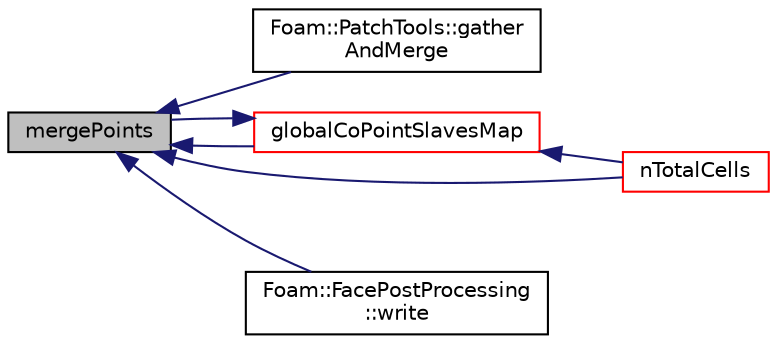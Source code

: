 digraph "mergePoints"
{
  bgcolor="transparent";
  edge [fontname="Helvetica",fontsize="10",labelfontname="Helvetica",labelfontsize="10"];
  node [fontname="Helvetica",fontsize="10",shape=record];
  rankdir="LR";
  Node3760 [label="mergePoints",height=0.2,width=0.4,color="black", fillcolor="grey75", style="filled", fontcolor="black"];
  Node3760 -> Node3761 [dir="back",color="midnightblue",fontsize="10",style="solid",fontname="Helvetica"];
  Node3761 [label="Foam::PatchTools::gather\lAndMerge",height=0.2,width=0.4,color="black",URL="$a28681.html#a3bf69308d75ef796d2a6c40d5393a6fd",tooltip="Gather (mesh!) points and faces onto master and merge collocated. "];
  Node3760 -> Node3762 [dir="back",color="midnightblue",fontsize="10",style="solid",fontname="Helvetica"];
  Node3762 [label="globalCoPointSlavesMap",height=0.2,width=0.4,color="red",URL="$a28485.html#a0b3a352a1bd504592c367a64ba7659f7"];
  Node3762 -> Node3760 [dir="back",color="midnightblue",fontsize="10",style="solid",fontname="Helvetica"];
  Node3762 -> Node3764 [dir="back",color="midnightblue",fontsize="10",style="solid",fontname="Helvetica"];
  Node3764 [label="nTotalCells",height=0.2,width=0.4,color="red",URL="$a28485.html#af5f312e4d0bc5cbcc088e7c247d3a97a",tooltip="Return total number of cells in decomposed mesh. "];
  Node3760 -> Node3764 [dir="back",color="midnightblue",fontsize="10",style="solid",fontname="Helvetica"];
  Node3760 -> Node3799 [dir="back",color="midnightblue",fontsize="10",style="solid",fontname="Helvetica"];
  Node3799 [label="Foam::FacePostProcessing\l::write",height=0.2,width=0.4,color="black",URL="$a25105.html#aac759501cf6c7895a70eecbef0226ae1",tooltip="Write post-processing info. "];
}
